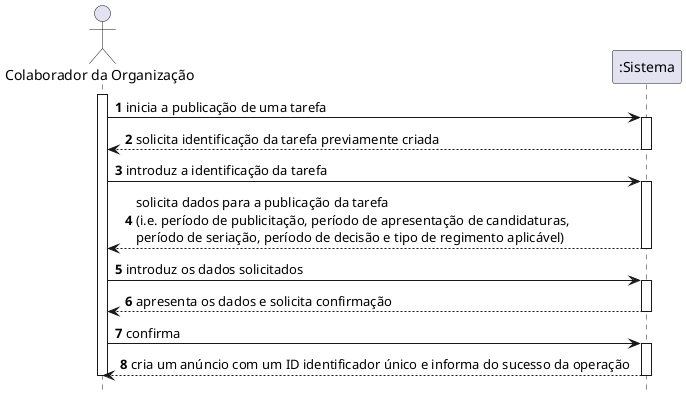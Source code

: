 @startuml
hide footbox
autonumber
actor "Colaborador da Organização" as COL

participant ":Sistema" as SIST

activate COL

    COL -> SIST : inicia a publicação de uma tarefa

    activate SIST
        SIST --> COL : solicita identificação da tarefa previamente criada
    deactivate SIST

    COL -> SIST : introduz a identificação da tarefa

    activate SIST
        SIST --> COL : solicita dados para a publicação da tarefa \n(i.e. período de publicitação, período de apresentação de candidaturas, \nperíodo de seriação, período de decisão e tipo de regimento aplicável)
    deactivate SIST

    COL -> SIST : introduz os dados solicitados

    activate SIST
        SIST --> COL : apresenta os dados e solicita confirmação
    deactivate SIST

    COL -> SIST : confirma

    activate SIST
        SIST --> COL : cria um anúncio com um ID identificador único e informa do sucesso da operação
    deactivate SIST

deactivate COL

@enduml
